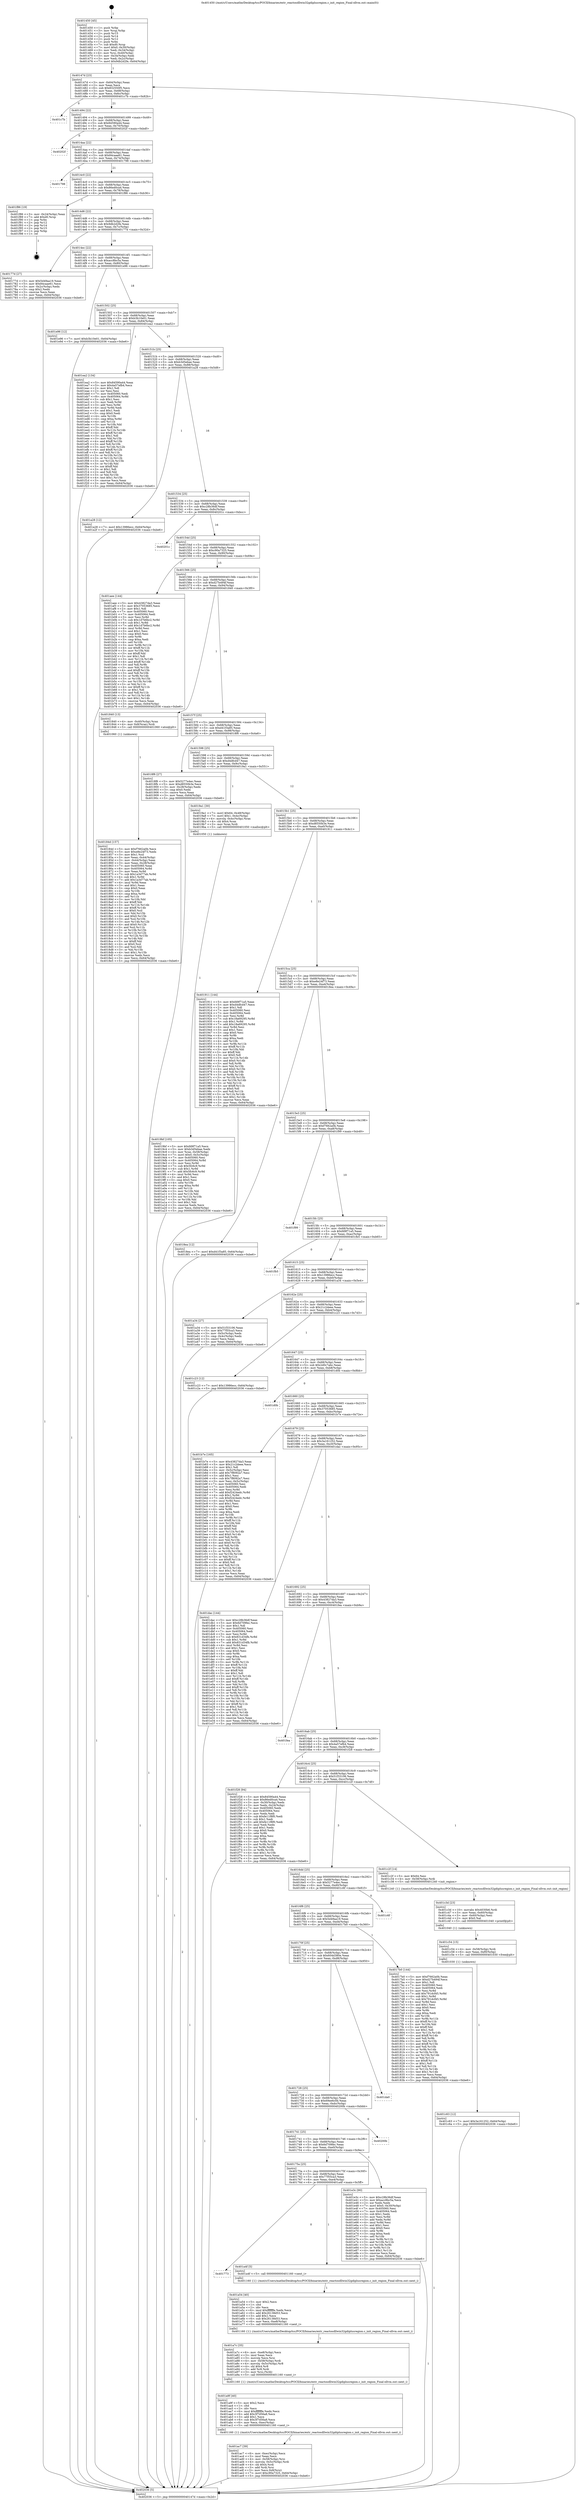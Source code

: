 digraph "0x401450" {
  label = "0x401450 (/mnt/c/Users/mathe/Desktop/tcc/POCII/binaries/extr_reactosdllwin32gdiplusregion.c_init_region_Final-ollvm.out::main(0))"
  labelloc = "t"
  node[shape=record]

  Entry [label="",width=0.3,height=0.3,shape=circle,fillcolor=black,style=filled]
  "0x40147d" [label="{
     0x40147d [23]\l
     | [instrs]\l
     &nbsp;&nbsp;0x40147d \<+3\>: mov -0x64(%rbp),%eax\l
     &nbsp;&nbsp;0x401480 \<+2\>: mov %eax,%ecx\l
     &nbsp;&nbsp;0x401482 \<+6\>: sub $0x832550f5,%ecx\l
     &nbsp;&nbsp;0x401488 \<+3\>: mov %eax,-0x68(%rbp)\l
     &nbsp;&nbsp;0x40148b \<+3\>: mov %ecx,-0x6c(%rbp)\l
     &nbsp;&nbsp;0x40148e \<+6\>: je 0000000000401c7b \<main+0x82b\>\l
  }"]
  "0x401c7b" [label="{
     0x401c7b\l
  }", style=dashed]
  "0x401494" [label="{
     0x401494 [22]\l
     | [instrs]\l
     &nbsp;&nbsp;0x401494 \<+5\>: jmp 0000000000401499 \<main+0x49\>\l
     &nbsp;&nbsp;0x401499 \<+3\>: mov -0x68(%rbp),%eax\l
     &nbsp;&nbsp;0x40149c \<+5\>: sub $0x84590a44,%eax\l
     &nbsp;&nbsp;0x4014a1 \<+3\>: mov %eax,-0x70(%rbp)\l
     &nbsp;&nbsp;0x4014a4 \<+6\>: je 000000000040202f \<main+0xbdf\>\l
  }"]
  Exit [label="",width=0.3,height=0.3,shape=circle,fillcolor=black,style=filled,peripheries=2]
  "0x40202f" [label="{
     0x40202f\l
  }", style=dashed]
  "0x4014aa" [label="{
     0x4014aa [22]\l
     | [instrs]\l
     &nbsp;&nbsp;0x4014aa \<+5\>: jmp 00000000004014af \<main+0x5f\>\l
     &nbsp;&nbsp;0x4014af \<+3\>: mov -0x68(%rbp),%eax\l
     &nbsp;&nbsp;0x4014b2 \<+5\>: sub $0x84caae61,%eax\l
     &nbsp;&nbsp;0x4014b7 \<+3\>: mov %eax,-0x74(%rbp)\l
     &nbsp;&nbsp;0x4014ba \<+6\>: je 0000000000401798 \<main+0x348\>\l
  }"]
  "0x401c63" [label="{
     0x401c63 [12]\l
     | [instrs]\l
     &nbsp;&nbsp;0x401c63 \<+7\>: movl $0x3a161252,-0x64(%rbp)\l
     &nbsp;&nbsp;0x401c6a \<+5\>: jmp 0000000000402036 \<main+0xbe6\>\l
  }"]
  "0x401798" [label="{
     0x401798\l
  }", style=dashed]
  "0x4014c0" [label="{
     0x4014c0 [22]\l
     | [instrs]\l
     &nbsp;&nbsp;0x4014c0 \<+5\>: jmp 00000000004014c5 \<main+0x75\>\l
     &nbsp;&nbsp;0x4014c5 \<+3\>: mov -0x68(%rbp),%eax\l
     &nbsp;&nbsp;0x4014c8 \<+5\>: sub $0x86ed0ca4,%eax\l
     &nbsp;&nbsp;0x4014cd \<+3\>: mov %eax,-0x78(%rbp)\l
     &nbsp;&nbsp;0x4014d0 \<+6\>: je 0000000000401f86 \<main+0xb36\>\l
  }"]
  "0x401c54" [label="{
     0x401c54 [15]\l
     | [instrs]\l
     &nbsp;&nbsp;0x401c54 \<+4\>: mov -0x58(%rbp),%rdi\l
     &nbsp;&nbsp;0x401c58 \<+6\>: mov %eax,-0xf0(%rbp)\l
     &nbsp;&nbsp;0x401c5e \<+5\>: call 0000000000401030 \<free@plt\>\l
     | [calls]\l
     &nbsp;&nbsp;0x401030 \{1\} (unknown)\l
  }"]
  "0x401f86" [label="{
     0x401f86 [19]\l
     | [instrs]\l
     &nbsp;&nbsp;0x401f86 \<+3\>: mov -0x24(%rbp),%eax\l
     &nbsp;&nbsp;0x401f89 \<+7\>: add $0xd0,%rsp\l
     &nbsp;&nbsp;0x401f90 \<+1\>: pop %rbx\l
     &nbsp;&nbsp;0x401f91 \<+2\>: pop %r12\l
     &nbsp;&nbsp;0x401f93 \<+2\>: pop %r14\l
     &nbsp;&nbsp;0x401f95 \<+2\>: pop %r15\l
     &nbsp;&nbsp;0x401f97 \<+1\>: pop %rbp\l
     &nbsp;&nbsp;0x401f98 \<+1\>: ret\l
  }"]
  "0x4014d6" [label="{
     0x4014d6 [22]\l
     | [instrs]\l
     &nbsp;&nbsp;0x4014d6 \<+5\>: jmp 00000000004014db \<main+0x8b\>\l
     &nbsp;&nbsp;0x4014db \<+3\>: mov -0x68(%rbp),%eax\l
     &nbsp;&nbsp;0x4014de \<+5\>: sub $0x9db2d2fe,%eax\l
     &nbsp;&nbsp;0x4014e3 \<+3\>: mov %eax,-0x7c(%rbp)\l
     &nbsp;&nbsp;0x4014e6 \<+6\>: je 000000000040177d \<main+0x32d\>\l
  }"]
  "0x401c3d" [label="{
     0x401c3d [23]\l
     | [instrs]\l
     &nbsp;&nbsp;0x401c3d \<+10\>: movabs $0x4030b6,%rdi\l
     &nbsp;&nbsp;0x401c47 \<+3\>: mov %eax,-0x60(%rbp)\l
     &nbsp;&nbsp;0x401c4a \<+3\>: mov -0x60(%rbp),%esi\l
     &nbsp;&nbsp;0x401c4d \<+2\>: mov $0x0,%al\l
     &nbsp;&nbsp;0x401c4f \<+5\>: call 0000000000401040 \<printf@plt\>\l
     | [calls]\l
     &nbsp;&nbsp;0x401040 \{1\} (unknown)\l
  }"]
  "0x40177d" [label="{
     0x40177d [27]\l
     | [instrs]\l
     &nbsp;&nbsp;0x40177d \<+5\>: mov $0x5d49aa19,%eax\l
     &nbsp;&nbsp;0x401782 \<+5\>: mov $0x84caae61,%ecx\l
     &nbsp;&nbsp;0x401787 \<+3\>: mov -0x2c(%rbp),%edx\l
     &nbsp;&nbsp;0x40178a \<+3\>: cmp $0x2,%edx\l
     &nbsp;&nbsp;0x40178d \<+3\>: cmovne %ecx,%eax\l
     &nbsp;&nbsp;0x401790 \<+3\>: mov %eax,-0x64(%rbp)\l
     &nbsp;&nbsp;0x401793 \<+5\>: jmp 0000000000402036 \<main+0xbe6\>\l
  }"]
  "0x4014ec" [label="{
     0x4014ec [22]\l
     | [instrs]\l
     &nbsp;&nbsp;0x4014ec \<+5\>: jmp 00000000004014f1 \<main+0xa1\>\l
     &nbsp;&nbsp;0x4014f1 \<+3\>: mov -0x68(%rbp),%eax\l
     &nbsp;&nbsp;0x4014f4 \<+5\>: sub $0xacc8bc5a,%eax\l
     &nbsp;&nbsp;0x4014f9 \<+3\>: mov %eax,-0x80(%rbp)\l
     &nbsp;&nbsp;0x4014fc \<+6\>: je 0000000000401e96 \<main+0xa46\>\l
  }"]
  "0x402036" [label="{
     0x402036 [5]\l
     | [instrs]\l
     &nbsp;&nbsp;0x402036 \<+5\>: jmp 000000000040147d \<main+0x2d\>\l
  }"]
  "0x401450" [label="{
     0x401450 [45]\l
     | [instrs]\l
     &nbsp;&nbsp;0x401450 \<+1\>: push %rbp\l
     &nbsp;&nbsp;0x401451 \<+3\>: mov %rsp,%rbp\l
     &nbsp;&nbsp;0x401454 \<+2\>: push %r15\l
     &nbsp;&nbsp;0x401456 \<+2\>: push %r14\l
     &nbsp;&nbsp;0x401458 \<+2\>: push %r12\l
     &nbsp;&nbsp;0x40145a \<+1\>: push %rbx\l
     &nbsp;&nbsp;0x40145b \<+7\>: sub $0xd0,%rsp\l
     &nbsp;&nbsp;0x401462 \<+7\>: movl $0x0,-0x30(%rbp)\l
     &nbsp;&nbsp;0x401469 \<+3\>: mov %edi,-0x34(%rbp)\l
     &nbsp;&nbsp;0x40146c \<+4\>: mov %rsi,-0x40(%rbp)\l
     &nbsp;&nbsp;0x401470 \<+3\>: mov -0x34(%rbp),%edi\l
     &nbsp;&nbsp;0x401473 \<+3\>: mov %edi,-0x2c(%rbp)\l
     &nbsp;&nbsp;0x401476 \<+7\>: movl $0x9db2d2fe,-0x64(%rbp)\l
  }"]
  "0x401ac7" [label="{
     0x401ac7 [39]\l
     | [instrs]\l
     &nbsp;&nbsp;0x401ac7 \<+6\>: mov -0xec(%rbp),%ecx\l
     &nbsp;&nbsp;0x401acd \<+3\>: imul %eax,%ecx\l
     &nbsp;&nbsp;0x401ad0 \<+4\>: mov -0x58(%rbp),%rsi\l
     &nbsp;&nbsp;0x401ad4 \<+4\>: movslq -0x5c(%rbp),%rdi\l
     &nbsp;&nbsp;0x401ad8 \<+4\>: shl $0x4,%rdi\l
     &nbsp;&nbsp;0x401adc \<+3\>: add %rdi,%rsi\l
     &nbsp;&nbsp;0x401adf \<+3\>: mov %ecx,0x8(%rsi)\l
     &nbsp;&nbsp;0x401ae2 \<+7\>: movl $0xc90a7325,-0x64(%rbp)\l
     &nbsp;&nbsp;0x401ae9 \<+5\>: jmp 0000000000402036 \<main+0xbe6\>\l
  }"]
  "0x401e96" [label="{
     0x401e96 [12]\l
     | [instrs]\l
     &nbsp;&nbsp;0x401e96 \<+7\>: movl $0xb3b10e01,-0x64(%rbp)\l
     &nbsp;&nbsp;0x401e9d \<+5\>: jmp 0000000000402036 \<main+0xbe6\>\l
  }"]
  "0x401502" [label="{
     0x401502 [25]\l
     | [instrs]\l
     &nbsp;&nbsp;0x401502 \<+5\>: jmp 0000000000401507 \<main+0xb7\>\l
     &nbsp;&nbsp;0x401507 \<+3\>: mov -0x68(%rbp),%eax\l
     &nbsp;&nbsp;0x40150a \<+5\>: sub $0xb3b10e01,%eax\l
     &nbsp;&nbsp;0x40150f \<+6\>: mov %eax,-0x84(%rbp)\l
     &nbsp;&nbsp;0x401515 \<+6\>: je 0000000000401ea2 \<main+0xa52\>\l
  }"]
  "0x401a9f" [label="{
     0x401a9f [40]\l
     | [instrs]\l
     &nbsp;&nbsp;0x401a9f \<+5\>: mov $0x2,%ecx\l
     &nbsp;&nbsp;0x401aa4 \<+1\>: cltd\l
     &nbsp;&nbsp;0x401aa5 \<+2\>: idiv %ecx\l
     &nbsp;&nbsp;0x401aa7 \<+6\>: imul $0xfffffffe,%edx,%ecx\l
     &nbsp;&nbsp;0x401aad \<+6\>: add $0x3f7d56a8,%ecx\l
     &nbsp;&nbsp;0x401ab3 \<+3\>: add $0x1,%ecx\l
     &nbsp;&nbsp;0x401ab6 \<+6\>: sub $0x3f7d56a8,%ecx\l
     &nbsp;&nbsp;0x401abc \<+6\>: mov %ecx,-0xec(%rbp)\l
     &nbsp;&nbsp;0x401ac2 \<+5\>: call 0000000000401160 \<next_i\>\l
     | [calls]\l
     &nbsp;&nbsp;0x401160 \{1\} (/mnt/c/Users/mathe/Desktop/tcc/POCII/binaries/extr_reactosdllwin32gdiplusregion.c_init_region_Final-ollvm.out::next_i)\l
  }"]
  "0x401ea2" [label="{
     0x401ea2 [134]\l
     | [instrs]\l
     &nbsp;&nbsp;0x401ea2 \<+5\>: mov $0x84590a44,%eax\l
     &nbsp;&nbsp;0x401ea7 \<+5\>: mov $0x4a57efb4,%ecx\l
     &nbsp;&nbsp;0x401eac \<+2\>: mov $0x1,%dl\l
     &nbsp;&nbsp;0x401eae \<+2\>: xor %esi,%esi\l
     &nbsp;&nbsp;0x401eb0 \<+7\>: mov 0x405060,%edi\l
     &nbsp;&nbsp;0x401eb7 \<+8\>: mov 0x405064,%r8d\l
     &nbsp;&nbsp;0x401ebf \<+3\>: sub $0x1,%esi\l
     &nbsp;&nbsp;0x401ec2 \<+3\>: mov %edi,%r9d\l
     &nbsp;&nbsp;0x401ec5 \<+3\>: add %esi,%r9d\l
     &nbsp;&nbsp;0x401ec8 \<+4\>: imul %r9d,%edi\l
     &nbsp;&nbsp;0x401ecc \<+3\>: and $0x1,%edi\l
     &nbsp;&nbsp;0x401ecf \<+3\>: cmp $0x0,%edi\l
     &nbsp;&nbsp;0x401ed2 \<+4\>: sete %r10b\l
     &nbsp;&nbsp;0x401ed6 \<+4\>: cmp $0xa,%r8d\l
     &nbsp;&nbsp;0x401eda \<+4\>: setl %r11b\l
     &nbsp;&nbsp;0x401ede \<+3\>: mov %r10b,%bl\l
     &nbsp;&nbsp;0x401ee1 \<+3\>: xor $0xff,%bl\l
     &nbsp;&nbsp;0x401ee4 \<+3\>: mov %r11b,%r14b\l
     &nbsp;&nbsp;0x401ee7 \<+4\>: xor $0xff,%r14b\l
     &nbsp;&nbsp;0x401eeb \<+3\>: xor $0x1,%dl\l
     &nbsp;&nbsp;0x401eee \<+3\>: mov %bl,%r15b\l
     &nbsp;&nbsp;0x401ef1 \<+4\>: and $0xff,%r15b\l
     &nbsp;&nbsp;0x401ef5 \<+3\>: and %dl,%r10b\l
     &nbsp;&nbsp;0x401ef8 \<+3\>: mov %r14b,%r12b\l
     &nbsp;&nbsp;0x401efb \<+4\>: and $0xff,%r12b\l
     &nbsp;&nbsp;0x401eff \<+3\>: and %dl,%r11b\l
     &nbsp;&nbsp;0x401f02 \<+3\>: or %r10b,%r15b\l
     &nbsp;&nbsp;0x401f05 \<+3\>: or %r11b,%r12b\l
     &nbsp;&nbsp;0x401f08 \<+3\>: xor %r12b,%r15b\l
     &nbsp;&nbsp;0x401f0b \<+3\>: or %r14b,%bl\l
     &nbsp;&nbsp;0x401f0e \<+3\>: xor $0xff,%bl\l
     &nbsp;&nbsp;0x401f11 \<+3\>: or $0x1,%dl\l
     &nbsp;&nbsp;0x401f14 \<+2\>: and %dl,%bl\l
     &nbsp;&nbsp;0x401f16 \<+3\>: or %bl,%r15b\l
     &nbsp;&nbsp;0x401f19 \<+4\>: test $0x1,%r15b\l
     &nbsp;&nbsp;0x401f1d \<+3\>: cmovne %ecx,%eax\l
     &nbsp;&nbsp;0x401f20 \<+3\>: mov %eax,-0x64(%rbp)\l
     &nbsp;&nbsp;0x401f23 \<+5\>: jmp 0000000000402036 \<main+0xbe6\>\l
  }"]
  "0x40151b" [label="{
     0x40151b [25]\l
     | [instrs]\l
     &nbsp;&nbsp;0x40151b \<+5\>: jmp 0000000000401520 \<main+0xd0\>\l
     &nbsp;&nbsp;0x401520 \<+3\>: mov -0x68(%rbp),%eax\l
     &nbsp;&nbsp;0x401523 \<+5\>: sub $0xb3d5ebae,%eax\l
     &nbsp;&nbsp;0x401528 \<+6\>: mov %eax,-0x88(%rbp)\l
     &nbsp;&nbsp;0x40152e \<+6\>: je 0000000000401a28 \<main+0x5d8\>\l
  }"]
  "0x401a7c" [label="{
     0x401a7c [35]\l
     | [instrs]\l
     &nbsp;&nbsp;0x401a7c \<+6\>: mov -0xe8(%rbp),%ecx\l
     &nbsp;&nbsp;0x401a82 \<+3\>: imul %eax,%ecx\l
     &nbsp;&nbsp;0x401a85 \<+3\>: movslq %ecx,%rsi\l
     &nbsp;&nbsp;0x401a88 \<+4\>: mov -0x58(%rbp),%rdi\l
     &nbsp;&nbsp;0x401a8c \<+4\>: movslq -0x5c(%rbp),%r8\l
     &nbsp;&nbsp;0x401a90 \<+4\>: shl $0x4,%r8\l
     &nbsp;&nbsp;0x401a94 \<+3\>: add %r8,%rdi\l
     &nbsp;&nbsp;0x401a97 \<+3\>: mov %rsi,(%rdi)\l
     &nbsp;&nbsp;0x401a9a \<+5\>: call 0000000000401160 \<next_i\>\l
     | [calls]\l
     &nbsp;&nbsp;0x401160 \{1\} (/mnt/c/Users/mathe/Desktop/tcc/POCII/binaries/extr_reactosdllwin32gdiplusregion.c_init_region_Final-ollvm.out::next_i)\l
  }"]
  "0x401a28" [label="{
     0x401a28 [12]\l
     | [instrs]\l
     &nbsp;&nbsp;0x401a28 \<+7\>: movl $0x13986ecc,-0x64(%rbp)\l
     &nbsp;&nbsp;0x401a2f \<+5\>: jmp 0000000000402036 \<main+0xbe6\>\l
  }"]
  "0x401534" [label="{
     0x401534 [25]\l
     | [instrs]\l
     &nbsp;&nbsp;0x401534 \<+5\>: jmp 0000000000401539 \<main+0xe9\>\l
     &nbsp;&nbsp;0x401539 \<+3\>: mov -0x68(%rbp),%eax\l
     &nbsp;&nbsp;0x40153c \<+5\>: sub $0xc28b36df,%eax\l
     &nbsp;&nbsp;0x401541 \<+6\>: mov %eax,-0x8c(%rbp)\l
     &nbsp;&nbsp;0x401547 \<+6\>: je 000000000040201c \<main+0xbcc\>\l
  }"]
  "0x401a54" [label="{
     0x401a54 [40]\l
     | [instrs]\l
     &nbsp;&nbsp;0x401a54 \<+5\>: mov $0x2,%ecx\l
     &nbsp;&nbsp;0x401a59 \<+1\>: cltd\l
     &nbsp;&nbsp;0x401a5a \<+2\>: idiv %ecx\l
     &nbsp;&nbsp;0x401a5c \<+6\>: imul $0xfffffffe,%edx,%ecx\l
     &nbsp;&nbsp;0x401a62 \<+6\>: add $0x26138d53,%ecx\l
     &nbsp;&nbsp;0x401a68 \<+3\>: add $0x1,%ecx\l
     &nbsp;&nbsp;0x401a6b \<+6\>: sub $0x26138d53,%ecx\l
     &nbsp;&nbsp;0x401a71 \<+6\>: mov %ecx,-0xe8(%rbp)\l
     &nbsp;&nbsp;0x401a77 \<+5\>: call 0000000000401160 \<next_i\>\l
     | [calls]\l
     &nbsp;&nbsp;0x401160 \{1\} (/mnt/c/Users/mathe/Desktop/tcc/POCII/binaries/extr_reactosdllwin32gdiplusregion.c_init_region_Final-ollvm.out::next_i)\l
  }"]
  "0x40201c" [label="{
     0x40201c\l
  }", style=dashed]
  "0x40154d" [label="{
     0x40154d [25]\l
     | [instrs]\l
     &nbsp;&nbsp;0x40154d \<+5\>: jmp 0000000000401552 \<main+0x102\>\l
     &nbsp;&nbsp;0x401552 \<+3\>: mov -0x68(%rbp),%eax\l
     &nbsp;&nbsp;0x401555 \<+5\>: sub $0xc90a7325,%eax\l
     &nbsp;&nbsp;0x40155a \<+6\>: mov %eax,-0x90(%rbp)\l
     &nbsp;&nbsp;0x401560 \<+6\>: je 0000000000401aee \<main+0x69e\>\l
  }"]
  "0x401773" [label="{
     0x401773\l
  }", style=dashed]
  "0x401aee" [label="{
     0x401aee [144]\l
     | [instrs]\l
     &nbsp;&nbsp;0x401aee \<+5\>: mov $0x43827da3,%eax\l
     &nbsp;&nbsp;0x401af3 \<+5\>: mov $0x37053685,%ecx\l
     &nbsp;&nbsp;0x401af8 \<+2\>: mov $0x1,%dl\l
     &nbsp;&nbsp;0x401afa \<+7\>: mov 0x405060,%esi\l
     &nbsp;&nbsp;0x401b01 \<+7\>: mov 0x405064,%edi\l
     &nbsp;&nbsp;0x401b08 \<+3\>: mov %esi,%r8d\l
     &nbsp;&nbsp;0x401b0b \<+7\>: sub $0x1d7b6bc2,%r8d\l
     &nbsp;&nbsp;0x401b12 \<+4\>: sub $0x1,%r8d\l
     &nbsp;&nbsp;0x401b16 \<+7\>: add $0x1d7b6bc2,%r8d\l
     &nbsp;&nbsp;0x401b1d \<+4\>: imul %r8d,%esi\l
     &nbsp;&nbsp;0x401b21 \<+3\>: and $0x1,%esi\l
     &nbsp;&nbsp;0x401b24 \<+3\>: cmp $0x0,%esi\l
     &nbsp;&nbsp;0x401b27 \<+4\>: sete %r9b\l
     &nbsp;&nbsp;0x401b2b \<+3\>: cmp $0xa,%edi\l
     &nbsp;&nbsp;0x401b2e \<+4\>: setl %r10b\l
     &nbsp;&nbsp;0x401b32 \<+3\>: mov %r9b,%r11b\l
     &nbsp;&nbsp;0x401b35 \<+4\>: xor $0xff,%r11b\l
     &nbsp;&nbsp;0x401b39 \<+3\>: mov %r10b,%bl\l
     &nbsp;&nbsp;0x401b3c \<+3\>: xor $0xff,%bl\l
     &nbsp;&nbsp;0x401b3f \<+3\>: xor $0x1,%dl\l
     &nbsp;&nbsp;0x401b42 \<+3\>: mov %r11b,%r14b\l
     &nbsp;&nbsp;0x401b45 \<+4\>: and $0xff,%r14b\l
     &nbsp;&nbsp;0x401b49 \<+3\>: and %dl,%r9b\l
     &nbsp;&nbsp;0x401b4c \<+3\>: mov %bl,%r15b\l
     &nbsp;&nbsp;0x401b4f \<+4\>: and $0xff,%r15b\l
     &nbsp;&nbsp;0x401b53 \<+3\>: and %dl,%r10b\l
     &nbsp;&nbsp;0x401b56 \<+3\>: or %r9b,%r14b\l
     &nbsp;&nbsp;0x401b59 \<+3\>: or %r10b,%r15b\l
     &nbsp;&nbsp;0x401b5c \<+3\>: xor %r15b,%r14b\l
     &nbsp;&nbsp;0x401b5f \<+3\>: or %bl,%r11b\l
     &nbsp;&nbsp;0x401b62 \<+4\>: xor $0xff,%r11b\l
     &nbsp;&nbsp;0x401b66 \<+3\>: or $0x1,%dl\l
     &nbsp;&nbsp;0x401b69 \<+3\>: and %dl,%r11b\l
     &nbsp;&nbsp;0x401b6c \<+3\>: or %r11b,%r14b\l
     &nbsp;&nbsp;0x401b6f \<+4\>: test $0x1,%r14b\l
     &nbsp;&nbsp;0x401b73 \<+3\>: cmovne %ecx,%eax\l
     &nbsp;&nbsp;0x401b76 \<+3\>: mov %eax,-0x64(%rbp)\l
     &nbsp;&nbsp;0x401b79 \<+5\>: jmp 0000000000402036 \<main+0xbe6\>\l
  }"]
  "0x401566" [label="{
     0x401566 [25]\l
     | [instrs]\l
     &nbsp;&nbsp;0x401566 \<+5\>: jmp 000000000040156b \<main+0x11b\>\l
     &nbsp;&nbsp;0x40156b \<+3\>: mov -0x68(%rbp),%eax\l
     &nbsp;&nbsp;0x40156e \<+5\>: sub $0xd27b494f,%eax\l
     &nbsp;&nbsp;0x401573 \<+6\>: mov %eax,-0x94(%rbp)\l
     &nbsp;&nbsp;0x401579 \<+6\>: je 0000000000401840 \<main+0x3f0\>\l
  }"]
  "0x401a4f" [label="{
     0x401a4f [5]\l
     | [instrs]\l
     &nbsp;&nbsp;0x401a4f \<+5\>: call 0000000000401160 \<next_i\>\l
     | [calls]\l
     &nbsp;&nbsp;0x401160 \{1\} (/mnt/c/Users/mathe/Desktop/tcc/POCII/binaries/extr_reactosdllwin32gdiplusregion.c_init_region_Final-ollvm.out::next_i)\l
  }"]
  "0x401840" [label="{
     0x401840 [13]\l
     | [instrs]\l
     &nbsp;&nbsp;0x401840 \<+4\>: mov -0x40(%rbp),%rax\l
     &nbsp;&nbsp;0x401844 \<+4\>: mov 0x8(%rax),%rdi\l
     &nbsp;&nbsp;0x401848 \<+5\>: call 0000000000401060 \<atoi@plt\>\l
     | [calls]\l
     &nbsp;&nbsp;0x401060 \{1\} (unknown)\l
  }"]
  "0x40157f" [label="{
     0x40157f [25]\l
     | [instrs]\l
     &nbsp;&nbsp;0x40157f \<+5\>: jmp 0000000000401584 \<main+0x134\>\l
     &nbsp;&nbsp;0x401584 \<+3\>: mov -0x68(%rbp),%eax\l
     &nbsp;&nbsp;0x401587 \<+5\>: sub $0xd41f3a85,%eax\l
     &nbsp;&nbsp;0x40158c \<+6\>: mov %eax,-0x98(%rbp)\l
     &nbsp;&nbsp;0x401592 \<+6\>: je 00000000004018f6 \<main+0x4a6\>\l
  }"]
  "0x40175a" [label="{
     0x40175a [25]\l
     | [instrs]\l
     &nbsp;&nbsp;0x40175a \<+5\>: jmp 000000000040175f \<main+0x30f\>\l
     &nbsp;&nbsp;0x40175f \<+3\>: mov -0x68(%rbp),%eax\l
     &nbsp;&nbsp;0x401762 \<+5\>: sub $0x77f55ca3,%eax\l
     &nbsp;&nbsp;0x401767 \<+6\>: mov %eax,-0xe4(%rbp)\l
     &nbsp;&nbsp;0x40176d \<+6\>: je 0000000000401a4f \<main+0x5ff\>\l
  }"]
  "0x4018f6" [label="{
     0x4018f6 [27]\l
     | [instrs]\l
     &nbsp;&nbsp;0x4018f6 \<+5\>: mov $0x5277e4ec,%eax\l
     &nbsp;&nbsp;0x4018fb \<+5\>: mov $0xd8550b3e,%ecx\l
     &nbsp;&nbsp;0x401900 \<+3\>: mov -0x28(%rbp),%edx\l
     &nbsp;&nbsp;0x401903 \<+3\>: cmp $0x0,%edx\l
     &nbsp;&nbsp;0x401906 \<+3\>: cmove %ecx,%eax\l
     &nbsp;&nbsp;0x401909 \<+3\>: mov %eax,-0x64(%rbp)\l
     &nbsp;&nbsp;0x40190c \<+5\>: jmp 0000000000402036 \<main+0xbe6\>\l
  }"]
  "0x401598" [label="{
     0x401598 [25]\l
     | [instrs]\l
     &nbsp;&nbsp;0x401598 \<+5\>: jmp 000000000040159d \<main+0x14d\>\l
     &nbsp;&nbsp;0x40159d \<+3\>: mov -0x68(%rbp),%eax\l
     &nbsp;&nbsp;0x4015a0 \<+5\>: sub $0xd4dfcd47,%eax\l
     &nbsp;&nbsp;0x4015a5 \<+6\>: mov %eax,-0x9c(%rbp)\l
     &nbsp;&nbsp;0x4015ab \<+6\>: je 00000000004019a1 \<main+0x551\>\l
  }"]
  "0x401e3c" [label="{
     0x401e3c [90]\l
     | [instrs]\l
     &nbsp;&nbsp;0x401e3c \<+5\>: mov $0xc28b36df,%eax\l
     &nbsp;&nbsp;0x401e41 \<+5\>: mov $0xacc8bc5a,%ecx\l
     &nbsp;&nbsp;0x401e46 \<+2\>: xor %edx,%edx\l
     &nbsp;&nbsp;0x401e48 \<+7\>: movl $0x0,-0x30(%rbp)\l
     &nbsp;&nbsp;0x401e4f \<+7\>: mov 0x405060,%esi\l
     &nbsp;&nbsp;0x401e56 \<+7\>: mov 0x405064,%edi\l
     &nbsp;&nbsp;0x401e5d \<+3\>: sub $0x1,%edx\l
     &nbsp;&nbsp;0x401e60 \<+3\>: mov %esi,%r8d\l
     &nbsp;&nbsp;0x401e63 \<+3\>: add %edx,%r8d\l
     &nbsp;&nbsp;0x401e66 \<+4\>: imul %r8d,%esi\l
     &nbsp;&nbsp;0x401e6a \<+3\>: and $0x1,%esi\l
     &nbsp;&nbsp;0x401e6d \<+3\>: cmp $0x0,%esi\l
     &nbsp;&nbsp;0x401e70 \<+4\>: sete %r9b\l
     &nbsp;&nbsp;0x401e74 \<+3\>: cmp $0xa,%edi\l
     &nbsp;&nbsp;0x401e77 \<+4\>: setl %r10b\l
     &nbsp;&nbsp;0x401e7b \<+3\>: mov %r9b,%r11b\l
     &nbsp;&nbsp;0x401e7e \<+3\>: and %r10b,%r11b\l
     &nbsp;&nbsp;0x401e81 \<+3\>: xor %r10b,%r9b\l
     &nbsp;&nbsp;0x401e84 \<+3\>: or %r9b,%r11b\l
     &nbsp;&nbsp;0x401e87 \<+4\>: test $0x1,%r11b\l
     &nbsp;&nbsp;0x401e8b \<+3\>: cmovne %ecx,%eax\l
     &nbsp;&nbsp;0x401e8e \<+3\>: mov %eax,-0x64(%rbp)\l
     &nbsp;&nbsp;0x401e91 \<+5\>: jmp 0000000000402036 \<main+0xbe6\>\l
  }"]
  "0x4019a1" [label="{
     0x4019a1 [30]\l
     | [instrs]\l
     &nbsp;&nbsp;0x4019a1 \<+7\>: movl $0x64,-0x48(%rbp)\l
     &nbsp;&nbsp;0x4019a8 \<+7\>: movl $0x1,-0x4c(%rbp)\l
     &nbsp;&nbsp;0x4019af \<+4\>: movslq -0x4c(%rbp),%rax\l
     &nbsp;&nbsp;0x4019b3 \<+4\>: shl $0x4,%rax\l
     &nbsp;&nbsp;0x4019b7 \<+3\>: mov %rax,%rdi\l
     &nbsp;&nbsp;0x4019ba \<+5\>: call 0000000000401050 \<malloc@plt\>\l
     | [calls]\l
     &nbsp;&nbsp;0x401050 \{1\} (unknown)\l
  }"]
  "0x4015b1" [label="{
     0x4015b1 [25]\l
     | [instrs]\l
     &nbsp;&nbsp;0x4015b1 \<+5\>: jmp 00000000004015b6 \<main+0x166\>\l
     &nbsp;&nbsp;0x4015b6 \<+3\>: mov -0x68(%rbp),%eax\l
     &nbsp;&nbsp;0x4015b9 \<+5\>: sub $0xd8550b3e,%eax\l
     &nbsp;&nbsp;0x4015be \<+6\>: mov %eax,-0xa0(%rbp)\l
     &nbsp;&nbsp;0x4015c4 \<+6\>: je 0000000000401911 \<main+0x4c1\>\l
  }"]
  "0x401741" [label="{
     0x401741 [25]\l
     | [instrs]\l
     &nbsp;&nbsp;0x401741 \<+5\>: jmp 0000000000401746 \<main+0x2f6\>\l
     &nbsp;&nbsp;0x401746 \<+3\>: mov -0x68(%rbp),%eax\l
     &nbsp;&nbsp;0x401749 \<+5\>: sub $0x6d709fec,%eax\l
     &nbsp;&nbsp;0x40174e \<+6\>: mov %eax,-0xe0(%rbp)\l
     &nbsp;&nbsp;0x401754 \<+6\>: je 0000000000401e3c \<main+0x9ec\>\l
  }"]
  "0x401911" [label="{
     0x401911 [144]\l
     | [instrs]\l
     &nbsp;&nbsp;0x401911 \<+5\>: mov $0xfd9f71a5,%eax\l
     &nbsp;&nbsp;0x401916 \<+5\>: mov $0xd4dfcd47,%ecx\l
     &nbsp;&nbsp;0x40191b \<+2\>: mov $0x1,%dl\l
     &nbsp;&nbsp;0x40191d \<+7\>: mov 0x405060,%esi\l
     &nbsp;&nbsp;0x401924 \<+7\>: mov 0x405064,%edi\l
     &nbsp;&nbsp;0x40192b \<+3\>: mov %esi,%r8d\l
     &nbsp;&nbsp;0x40192e \<+7\>: sub $0x18a69295,%r8d\l
     &nbsp;&nbsp;0x401935 \<+4\>: sub $0x1,%r8d\l
     &nbsp;&nbsp;0x401939 \<+7\>: add $0x18a69295,%r8d\l
     &nbsp;&nbsp;0x401940 \<+4\>: imul %r8d,%esi\l
     &nbsp;&nbsp;0x401944 \<+3\>: and $0x1,%esi\l
     &nbsp;&nbsp;0x401947 \<+3\>: cmp $0x0,%esi\l
     &nbsp;&nbsp;0x40194a \<+4\>: sete %r9b\l
     &nbsp;&nbsp;0x40194e \<+3\>: cmp $0xa,%edi\l
     &nbsp;&nbsp;0x401951 \<+4\>: setl %r10b\l
     &nbsp;&nbsp;0x401955 \<+3\>: mov %r9b,%r11b\l
     &nbsp;&nbsp;0x401958 \<+4\>: xor $0xff,%r11b\l
     &nbsp;&nbsp;0x40195c \<+3\>: mov %r10b,%bl\l
     &nbsp;&nbsp;0x40195f \<+3\>: xor $0xff,%bl\l
     &nbsp;&nbsp;0x401962 \<+3\>: xor $0x0,%dl\l
     &nbsp;&nbsp;0x401965 \<+3\>: mov %r11b,%r14b\l
     &nbsp;&nbsp;0x401968 \<+4\>: and $0x0,%r14b\l
     &nbsp;&nbsp;0x40196c \<+3\>: and %dl,%r9b\l
     &nbsp;&nbsp;0x40196f \<+3\>: mov %bl,%r15b\l
     &nbsp;&nbsp;0x401972 \<+4\>: and $0x0,%r15b\l
     &nbsp;&nbsp;0x401976 \<+3\>: and %dl,%r10b\l
     &nbsp;&nbsp;0x401979 \<+3\>: or %r9b,%r14b\l
     &nbsp;&nbsp;0x40197c \<+3\>: or %r10b,%r15b\l
     &nbsp;&nbsp;0x40197f \<+3\>: xor %r15b,%r14b\l
     &nbsp;&nbsp;0x401982 \<+3\>: or %bl,%r11b\l
     &nbsp;&nbsp;0x401985 \<+4\>: xor $0xff,%r11b\l
     &nbsp;&nbsp;0x401989 \<+3\>: or $0x0,%dl\l
     &nbsp;&nbsp;0x40198c \<+3\>: and %dl,%r11b\l
     &nbsp;&nbsp;0x40198f \<+3\>: or %r11b,%r14b\l
     &nbsp;&nbsp;0x401992 \<+4\>: test $0x1,%r14b\l
     &nbsp;&nbsp;0x401996 \<+3\>: cmovne %ecx,%eax\l
     &nbsp;&nbsp;0x401999 \<+3\>: mov %eax,-0x64(%rbp)\l
     &nbsp;&nbsp;0x40199c \<+5\>: jmp 0000000000402036 \<main+0xbe6\>\l
  }"]
  "0x4015ca" [label="{
     0x4015ca [25]\l
     | [instrs]\l
     &nbsp;&nbsp;0x4015ca \<+5\>: jmp 00000000004015cf \<main+0x17f\>\l
     &nbsp;&nbsp;0x4015cf \<+3\>: mov -0x68(%rbp),%eax\l
     &nbsp;&nbsp;0x4015d2 \<+5\>: sub $0xe8e24f73,%eax\l
     &nbsp;&nbsp;0x4015d7 \<+6\>: mov %eax,-0xa4(%rbp)\l
     &nbsp;&nbsp;0x4015dd \<+6\>: je 00000000004018ea \<main+0x49a\>\l
  }"]
  "0x40200b" [label="{
     0x40200b\l
  }", style=dashed]
  "0x4018ea" [label="{
     0x4018ea [12]\l
     | [instrs]\l
     &nbsp;&nbsp;0x4018ea \<+7\>: movl $0xd41f3a85,-0x64(%rbp)\l
     &nbsp;&nbsp;0x4018f1 \<+5\>: jmp 0000000000402036 \<main+0xbe6\>\l
  }"]
  "0x4015e3" [label="{
     0x4015e3 [25]\l
     | [instrs]\l
     &nbsp;&nbsp;0x4015e3 \<+5\>: jmp 00000000004015e8 \<main+0x198\>\l
     &nbsp;&nbsp;0x4015e8 \<+3\>: mov -0x68(%rbp),%eax\l
     &nbsp;&nbsp;0x4015eb \<+5\>: sub $0xf7662a0b,%eax\l
     &nbsp;&nbsp;0x4015f0 \<+6\>: mov %eax,-0xa8(%rbp)\l
     &nbsp;&nbsp;0x4015f6 \<+6\>: je 0000000000401f99 \<main+0xb49\>\l
  }"]
  "0x401728" [label="{
     0x401728 [25]\l
     | [instrs]\l
     &nbsp;&nbsp;0x401728 \<+5\>: jmp 000000000040172d \<main+0x2dd\>\l
     &nbsp;&nbsp;0x40172d \<+3\>: mov -0x68(%rbp),%eax\l
     &nbsp;&nbsp;0x401730 \<+5\>: sub $0x69ee6c0b,%eax\l
     &nbsp;&nbsp;0x401735 \<+6\>: mov %eax,-0xdc(%rbp)\l
     &nbsp;&nbsp;0x40173b \<+6\>: je 000000000040200b \<main+0xbbb\>\l
  }"]
  "0x401f99" [label="{
     0x401f99\l
  }", style=dashed]
  "0x4015fc" [label="{
     0x4015fc [25]\l
     | [instrs]\l
     &nbsp;&nbsp;0x4015fc \<+5\>: jmp 0000000000401601 \<main+0x1b1\>\l
     &nbsp;&nbsp;0x401601 \<+3\>: mov -0x68(%rbp),%eax\l
     &nbsp;&nbsp;0x401604 \<+5\>: sub $0xfd9f71a5,%eax\l
     &nbsp;&nbsp;0x401609 \<+6\>: mov %eax,-0xac(%rbp)\l
     &nbsp;&nbsp;0x40160f \<+6\>: je 0000000000401fb5 \<main+0xb65\>\l
  }"]
  "0x401da0" [label="{
     0x401da0\l
  }", style=dashed]
  "0x401fb5" [label="{
     0x401fb5\l
  }", style=dashed]
  "0x401615" [label="{
     0x401615 [25]\l
     | [instrs]\l
     &nbsp;&nbsp;0x401615 \<+5\>: jmp 000000000040161a \<main+0x1ca\>\l
     &nbsp;&nbsp;0x40161a \<+3\>: mov -0x68(%rbp),%eax\l
     &nbsp;&nbsp;0x40161d \<+5\>: sub $0x13986ecc,%eax\l
     &nbsp;&nbsp;0x401622 \<+6\>: mov %eax,-0xb0(%rbp)\l
     &nbsp;&nbsp;0x401628 \<+6\>: je 0000000000401a34 \<main+0x5e4\>\l
  }"]
  "0x4019bf" [label="{
     0x4019bf [105]\l
     | [instrs]\l
     &nbsp;&nbsp;0x4019bf \<+5\>: mov $0xfd9f71a5,%ecx\l
     &nbsp;&nbsp;0x4019c4 \<+5\>: mov $0xb3d5ebae,%edx\l
     &nbsp;&nbsp;0x4019c9 \<+4\>: mov %rax,-0x58(%rbp)\l
     &nbsp;&nbsp;0x4019cd \<+7\>: movl $0x0,-0x5c(%rbp)\l
     &nbsp;&nbsp;0x4019d4 \<+7\>: mov 0x405060,%esi\l
     &nbsp;&nbsp;0x4019db \<+8\>: mov 0x405064,%r8d\l
     &nbsp;&nbsp;0x4019e3 \<+3\>: mov %esi,%r9d\l
     &nbsp;&nbsp;0x4019e6 \<+7\>: sub $0x5fc6c9,%r9d\l
     &nbsp;&nbsp;0x4019ed \<+4\>: sub $0x1,%r9d\l
     &nbsp;&nbsp;0x4019f1 \<+7\>: add $0x5fc6c9,%r9d\l
     &nbsp;&nbsp;0x4019f8 \<+4\>: imul %r9d,%esi\l
     &nbsp;&nbsp;0x4019fc \<+3\>: and $0x1,%esi\l
     &nbsp;&nbsp;0x4019ff \<+3\>: cmp $0x0,%esi\l
     &nbsp;&nbsp;0x401a02 \<+4\>: sete %r10b\l
     &nbsp;&nbsp;0x401a06 \<+4\>: cmp $0xa,%r8d\l
     &nbsp;&nbsp;0x401a0a \<+4\>: setl %r11b\l
     &nbsp;&nbsp;0x401a0e \<+3\>: mov %r10b,%bl\l
     &nbsp;&nbsp;0x401a11 \<+3\>: and %r11b,%bl\l
     &nbsp;&nbsp;0x401a14 \<+3\>: xor %r11b,%r10b\l
     &nbsp;&nbsp;0x401a17 \<+3\>: or %r10b,%bl\l
     &nbsp;&nbsp;0x401a1a \<+3\>: test $0x1,%bl\l
     &nbsp;&nbsp;0x401a1d \<+3\>: cmovne %edx,%ecx\l
     &nbsp;&nbsp;0x401a20 \<+3\>: mov %ecx,-0x64(%rbp)\l
     &nbsp;&nbsp;0x401a23 \<+5\>: jmp 0000000000402036 \<main+0xbe6\>\l
  }"]
  "0x401a34" [label="{
     0x401a34 [27]\l
     | [instrs]\l
     &nbsp;&nbsp;0x401a34 \<+5\>: mov $0x51f33106,%eax\l
     &nbsp;&nbsp;0x401a39 \<+5\>: mov $0x77f55ca3,%ecx\l
     &nbsp;&nbsp;0x401a3e \<+3\>: mov -0x5c(%rbp),%edx\l
     &nbsp;&nbsp;0x401a41 \<+3\>: cmp -0x4c(%rbp),%edx\l
     &nbsp;&nbsp;0x401a44 \<+3\>: cmovl %ecx,%eax\l
     &nbsp;&nbsp;0x401a47 \<+3\>: mov %eax,-0x64(%rbp)\l
     &nbsp;&nbsp;0x401a4a \<+5\>: jmp 0000000000402036 \<main+0xbe6\>\l
  }"]
  "0x40162e" [label="{
     0x40162e [25]\l
     | [instrs]\l
     &nbsp;&nbsp;0x40162e \<+5\>: jmp 0000000000401633 \<main+0x1e3\>\l
     &nbsp;&nbsp;0x401633 \<+3\>: mov -0x68(%rbp),%eax\l
     &nbsp;&nbsp;0x401636 \<+5\>: sub $0x21c2deee,%eax\l
     &nbsp;&nbsp;0x40163b \<+6\>: mov %eax,-0xb4(%rbp)\l
     &nbsp;&nbsp;0x401641 \<+6\>: je 0000000000401c23 \<main+0x7d3\>\l
  }"]
  "0x40184d" [label="{
     0x40184d [157]\l
     | [instrs]\l
     &nbsp;&nbsp;0x40184d \<+5\>: mov $0xf7662a0b,%ecx\l
     &nbsp;&nbsp;0x401852 \<+5\>: mov $0xe8e24f73,%edx\l
     &nbsp;&nbsp;0x401857 \<+3\>: mov $0x1,%sil\l
     &nbsp;&nbsp;0x40185a \<+3\>: mov %eax,-0x44(%rbp)\l
     &nbsp;&nbsp;0x40185d \<+3\>: mov -0x44(%rbp),%eax\l
     &nbsp;&nbsp;0x401860 \<+3\>: mov %eax,-0x28(%rbp)\l
     &nbsp;&nbsp;0x401863 \<+7\>: mov 0x405060,%eax\l
     &nbsp;&nbsp;0x40186a \<+8\>: mov 0x405064,%r8d\l
     &nbsp;&nbsp;0x401872 \<+3\>: mov %eax,%r9d\l
     &nbsp;&nbsp;0x401875 \<+7\>: sub $0x1a3d77ab,%r9d\l
     &nbsp;&nbsp;0x40187c \<+4\>: sub $0x1,%r9d\l
     &nbsp;&nbsp;0x401880 \<+7\>: add $0x1a3d77ab,%r9d\l
     &nbsp;&nbsp;0x401887 \<+4\>: imul %r9d,%eax\l
     &nbsp;&nbsp;0x40188b \<+3\>: and $0x1,%eax\l
     &nbsp;&nbsp;0x40188e \<+3\>: cmp $0x0,%eax\l
     &nbsp;&nbsp;0x401891 \<+4\>: sete %r10b\l
     &nbsp;&nbsp;0x401895 \<+4\>: cmp $0xa,%r8d\l
     &nbsp;&nbsp;0x401899 \<+4\>: setl %r11b\l
     &nbsp;&nbsp;0x40189d \<+3\>: mov %r10b,%bl\l
     &nbsp;&nbsp;0x4018a0 \<+3\>: xor $0xff,%bl\l
     &nbsp;&nbsp;0x4018a3 \<+3\>: mov %r11b,%r14b\l
     &nbsp;&nbsp;0x4018a6 \<+4\>: xor $0xff,%r14b\l
     &nbsp;&nbsp;0x4018aa \<+4\>: xor $0x0,%sil\l
     &nbsp;&nbsp;0x4018ae \<+3\>: mov %bl,%r15b\l
     &nbsp;&nbsp;0x4018b1 \<+4\>: and $0x0,%r15b\l
     &nbsp;&nbsp;0x4018b5 \<+3\>: and %sil,%r10b\l
     &nbsp;&nbsp;0x4018b8 \<+3\>: mov %r14b,%r12b\l
     &nbsp;&nbsp;0x4018bb \<+4\>: and $0x0,%r12b\l
     &nbsp;&nbsp;0x4018bf \<+3\>: and %sil,%r11b\l
     &nbsp;&nbsp;0x4018c2 \<+3\>: or %r10b,%r15b\l
     &nbsp;&nbsp;0x4018c5 \<+3\>: or %r11b,%r12b\l
     &nbsp;&nbsp;0x4018c8 \<+3\>: xor %r12b,%r15b\l
     &nbsp;&nbsp;0x4018cb \<+3\>: or %r14b,%bl\l
     &nbsp;&nbsp;0x4018ce \<+3\>: xor $0xff,%bl\l
     &nbsp;&nbsp;0x4018d1 \<+4\>: or $0x0,%sil\l
     &nbsp;&nbsp;0x4018d5 \<+3\>: and %sil,%bl\l
     &nbsp;&nbsp;0x4018d8 \<+3\>: or %bl,%r15b\l
     &nbsp;&nbsp;0x4018db \<+4\>: test $0x1,%r15b\l
     &nbsp;&nbsp;0x4018df \<+3\>: cmovne %edx,%ecx\l
     &nbsp;&nbsp;0x4018e2 \<+3\>: mov %ecx,-0x64(%rbp)\l
     &nbsp;&nbsp;0x4018e5 \<+5\>: jmp 0000000000402036 \<main+0xbe6\>\l
  }"]
  "0x401c23" [label="{
     0x401c23 [12]\l
     | [instrs]\l
     &nbsp;&nbsp;0x401c23 \<+7\>: movl $0x13986ecc,-0x64(%rbp)\l
     &nbsp;&nbsp;0x401c2a \<+5\>: jmp 0000000000402036 \<main+0xbe6\>\l
  }"]
  "0x401647" [label="{
     0x401647 [25]\l
     | [instrs]\l
     &nbsp;&nbsp;0x401647 \<+5\>: jmp 000000000040164c \<main+0x1fc\>\l
     &nbsp;&nbsp;0x40164c \<+3\>: mov -0x68(%rbp),%eax\l
     &nbsp;&nbsp;0x40164f \<+5\>: sub $0x2d0c7abc,%eax\l
     &nbsp;&nbsp;0x401654 \<+6\>: mov %eax,-0xb8(%rbp)\l
     &nbsp;&nbsp;0x40165a \<+6\>: je 0000000000401d0b \<main+0x8bb\>\l
  }"]
  "0x40170f" [label="{
     0x40170f [25]\l
     | [instrs]\l
     &nbsp;&nbsp;0x40170f \<+5\>: jmp 0000000000401714 \<main+0x2c4\>\l
     &nbsp;&nbsp;0x401714 \<+3\>: mov -0x68(%rbp),%eax\l
     &nbsp;&nbsp;0x401717 \<+5\>: sub $0x604d380e,%eax\l
     &nbsp;&nbsp;0x40171c \<+6\>: mov %eax,-0xd8(%rbp)\l
     &nbsp;&nbsp;0x401722 \<+6\>: je 0000000000401da0 \<main+0x950\>\l
  }"]
  "0x401d0b" [label="{
     0x401d0b\l
  }", style=dashed]
  "0x401660" [label="{
     0x401660 [25]\l
     | [instrs]\l
     &nbsp;&nbsp;0x401660 \<+5\>: jmp 0000000000401665 \<main+0x215\>\l
     &nbsp;&nbsp;0x401665 \<+3\>: mov -0x68(%rbp),%eax\l
     &nbsp;&nbsp;0x401668 \<+5\>: sub $0x37053685,%eax\l
     &nbsp;&nbsp;0x40166d \<+6\>: mov %eax,-0xbc(%rbp)\l
     &nbsp;&nbsp;0x401673 \<+6\>: je 0000000000401b7e \<main+0x72e\>\l
  }"]
  "0x4017b0" [label="{
     0x4017b0 [144]\l
     | [instrs]\l
     &nbsp;&nbsp;0x4017b0 \<+5\>: mov $0xf7662a0b,%eax\l
     &nbsp;&nbsp;0x4017b5 \<+5\>: mov $0xd27b494f,%ecx\l
     &nbsp;&nbsp;0x4017ba \<+2\>: mov $0x1,%dl\l
     &nbsp;&nbsp;0x4017bc \<+7\>: mov 0x405060,%esi\l
     &nbsp;&nbsp;0x4017c3 \<+7\>: mov 0x405064,%edi\l
     &nbsp;&nbsp;0x4017ca \<+3\>: mov %esi,%r8d\l
     &nbsp;&nbsp;0x4017cd \<+7\>: add $0x791dcf45,%r8d\l
     &nbsp;&nbsp;0x4017d4 \<+4\>: sub $0x1,%r8d\l
     &nbsp;&nbsp;0x4017d8 \<+7\>: sub $0x791dcf45,%r8d\l
     &nbsp;&nbsp;0x4017df \<+4\>: imul %r8d,%esi\l
     &nbsp;&nbsp;0x4017e3 \<+3\>: and $0x1,%esi\l
     &nbsp;&nbsp;0x4017e6 \<+3\>: cmp $0x0,%esi\l
     &nbsp;&nbsp;0x4017e9 \<+4\>: sete %r9b\l
     &nbsp;&nbsp;0x4017ed \<+3\>: cmp $0xa,%edi\l
     &nbsp;&nbsp;0x4017f0 \<+4\>: setl %r10b\l
     &nbsp;&nbsp;0x4017f4 \<+3\>: mov %r9b,%r11b\l
     &nbsp;&nbsp;0x4017f7 \<+4\>: xor $0xff,%r11b\l
     &nbsp;&nbsp;0x4017fb \<+3\>: mov %r10b,%bl\l
     &nbsp;&nbsp;0x4017fe \<+3\>: xor $0xff,%bl\l
     &nbsp;&nbsp;0x401801 \<+3\>: xor $0x1,%dl\l
     &nbsp;&nbsp;0x401804 \<+3\>: mov %r11b,%r14b\l
     &nbsp;&nbsp;0x401807 \<+4\>: and $0xff,%r14b\l
     &nbsp;&nbsp;0x40180b \<+3\>: and %dl,%r9b\l
     &nbsp;&nbsp;0x40180e \<+3\>: mov %bl,%r15b\l
     &nbsp;&nbsp;0x401811 \<+4\>: and $0xff,%r15b\l
     &nbsp;&nbsp;0x401815 \<+3\>: and %dl,%r10b\l
     &nbsp;&nbsp;0x401818 \<+3\>: or %r9b,%r14b\l
     &nbsp;&nbsp;0x40181b \<+3\>: or %r10b,%r15b\l
     &nbsp;&nbsp;0x40181e \<+3\>: xor %r15b,%r14b\l
     &nbsp;&nbsp;0x401821 \<+3\>: or %bl,%r11b\l
     &nbsp;&nbsp;0x401824 \<+4\>: xor $0xff,%r11b\l
     &nbsp;&nbsp;0x401828 \<+3\>: or $0x1,%dl\l
     &nbsp;&nbsp;0x40182b \<+3\>: and %dl,%r11b\l
     &nbsp;&nbsp;0x40182e \<+3\>: or %r11b,%r14b\l
     &nbsp;&nbsp;0x401831 \<+4\>: test $0x1,%r14b\l
     &nbsp;&nbsp;0x401835 \<+3\>: cmovne %ecx,%eax\l
     &nbsp;&nbsp;0x401838 \<+3\>: mov %eax,-0x64(%rbp)\l
     &nbsp;&nbsp;0x40183b \<+5\>: jmp 0000000000402036 \<main+0xbe6\>\l
  }"]
  "0x401b7e" [label="{
     0x401b7e [165]\l
     | [instrs]\l
     &nbsp;&nbsp;0x401b7e \<+5\>: mov $0x43827da3,%eax\l
     &nbsp;&nbsp;0x401b83 \<+5\>: mov $0x21c2deee,%ecx\l
     &nbsp;&nbsp;0x401b88 \<+2\>: mov $0x1,%dl\l
     &nbsp;&nbsp;0x401b8a \<+3\>: mov -0x5c(%rbp),%esi\l
     &nbsp;&nbsp;0x401b8d \<+6\>: add $0x7f8092a7,%esi\l
     &nbsp;&nbsp;0x401b93 \<+3\>: add $0x1,%esi\l
     &nbsp;&nbsp;0x401b96 \<+6\>: sub $0x7f8092a7,%esi\l
     &nbsp;&nbsp;0x401b9c \<+3\>: mov %esi,-0x5c(%rbp)\l
     &nbsp;&nbsp;0x401b9f \<+7\>: mov 0x405060,%esi\l
     &nbsp;&nbsp;0x401ba6 \<+7\>: mov 0x405064,%edi\l
     &nbsp;&nbsp;0x401bad \<+3\>: mov %esi,%r8d\l
     &nbsp;&nbsp;0x401bb0 \<+7\>: add $0xf2424edc,%r8d\l
     &nbsp;&nbsp;0x401bb7 \<+4\>: sub $0x1,%r8d\l
     &nbsp;&nbsp;0x401bbb \<+7\>: sub $0xf2424edc,%r8d\l
     &nbsp;&nbsp;0x401bc2 \<+4\>: imul %r8d,%esi\l
     &nbsp;&nbsp;0x401bc6 \<+3\>: and $0x1,%esi\l
     &nbsp;&nbsp;0x401bc9 \<+3\>: cmp $0x0,%esi\l
     &nbsp;&nbsp;0x401bcc \<+4\>: sete %r9b\l
     &nbsp;&nbsp;0x401bd0 \<+3\>: cmp $0xa,%edi\l
     &nbsp;&nbsp;0x401bd3 \<+4\>: setl %r10b\l
     &nbsp;&nbsp;0x401bd7 \<+3\>: mov %r9b,%r11b\l
     &nbsp;&nbsp;0x401bda \<+4\>: xor $0xff,%r11b\l
     &nbsp;&nbsp;0x401bde \<+3\>: mov %r10b,%bl\l
     &nbsp;&nbsp;0x401be1 \<+3\>: xor $0xff,%bl\l
     &nbsp;&nbsp;0x401be4 \<+3\>: xor $0x0,%dl\l
     &nbsp;&nbsp;0x401be7 \<+3\>: mov %r11b,%r14b\l
     &nbsp;&nbsp;0x401bea \<+4\>: and $0x0,%r14b\l
     &nbsp;&nbsp;0x401bee \<+3\>: and %dl,%r9b\l
     &nbsp;&nbsp;0x401bf1 \<+3\>: mov %bl,%r15b\l
     &nbsp;&nbsp;0x401bf4 \<+4\>: and $0x0,%r15b\l
     &nbsp;&nbsp;0x401bf8 \<+3\>: and %dl,%r10b\l
     &nbsp;&nbsp;0x401bfb \<+3\>: or %r9b,%r14b\l
     &nbsp;&nbsp;0x401bfe \<+3\>: or %r10b,%r15b\l
     &nbsp;&nbsp;0x401c01 \<+3\>: xor %r15b,%r14b\l
     &nbsp;&nbsp;0x401c04 \<+3\>: or %bl,%r11b\l
     &nbsp;&nbsp;0x401c07 \<+4\>: xor $0xff,%r11b\l
     &nbsp;&nbsp;0x401c0b \<+3\>: or $0x0,%dl\l
     &nbsp;&nbsp;0x401c0e \<+3\>: and %dl,%r11b\l
     &nbsp;&nbsp;0x401c11 \<+3\>: or %r11b,%r14b\l
     &nbsp;&nbsp;0x401c14 \<+4\>: test $0x1,%r14b\l
     &nbsp;&nbsp;0x401c18 \<+3\>: cmovne %ecx,%eax\l
     &nbsp;&nbsp;0x401c1b \<+3\>: mov %eax,-0x64(%rbp)\l
     &nbsp;&nbsp;0x401c1e \<+5\>: jmp 0000000000402036 \<main+0xbe6\>\l
  }"]
  "0x401679" [label="{
     0x401679 [25]\l
     | [instrs]\l
     &nbsp;&nbsp;0x401679 \<+5\>: jmp 000000000040167e \<main+0x22e\>\l
     &nbsp;&nbsp;0x40167e \<+3\>: mov -0x68(%rbp),%eax\l
     &nbsp;&nbsp;0x401681 \<+5\>: sub $0x3a161252,%eax\l
     &nbsp;&nbsp;0x401686 \<+6\>: mov %eax,-0xc0(%rbp)\l
     &nbsp;&nbsp;0x40168c \<+6\>: je 0000000000401dac \<main+0x95c\>\l
  }"]
  "0x4016f6" [label="{
     0x4016f6 [25]\l
     | [instrs]\l
     &nbsp;&nbsp;0x4016f6 \<+5\>: jmp 00000000004016fb \<main+0x2ab\>\l
     &nbsp;&nbsp;0x4016fb \<+3\>: mov -0x68(%rbp),%eax\l
     &nbsp;&nbsp;0x4016fe \<+5\>: sub $0x5d49aa19,%eax\l
     &nbsp;&nbsp;0x401703 \<+6\>: mov %eax,-0xd4(%rbp)\l
     &nbsp;&nbsp;0x401709 \<+6\>: je 00000000004017b0 \<main+0x360\>\l
  }"]
  "0x401dac" [label="{
     0x401dac [144]\l
     | [instrs]\l
     &nbsp;&nbsp;0x401dac \<+5\>: mov $0xc28b36df,%eax\l
     &nbsp;&nbsp;0x401db1 \<+5\>: mov $0x6d709fec,%ecx\l
     &nbsp;&nbsp;0x401db6 \<+2\>: mov $0x1,%dl\l
     &nbsp;&nbsp;0x401db8 \<+7\>: mov 0x405060,%esi\l
     &nbsp;&nbsp;0x401dbf \<+7\>: mov 0x405064,%edi\l
     &nbsp;&nbsp;0x401dc6 \<+3\>: mov %esi,%r8d\l
     &nbsp;&nbsp;0x401dc9 \<+7\>: sub $0x831d34fb,%r8d\l
     &nbsp;&nbsp;0x401dd0 \<+4\>: sub $0x1,%r8d\l
     &nbsp;&nbsp;0x401dd4 \<+7\>: add $0x831d34fb,%r8d\l
     &nbsp;&nbsp;0x401ddb \<+4\>: imul %r8d,%esi\l
     &nbsp;&nbsp;0x401ddf \<+3\>: and $0x1,%esi\l
     &nbsp;&nbsp;0x401de2 \<+3\>: cmp $0x0,%esi\l
     &nbsp;&nbsp;0x401de5 \<+4\>: sete %r9b\l
     &nbsp;&nbsp;0x401de9 \<+3\>: cmp $0xa,%edi\l
     &nbsp;&nbsp;0x401dec \<+4\>: setl %r10b\l
     &nbsp;&nbsp;0x401df0 \<+3\>: mov %r9b,%r11b\l
     &nbsp;&nbsp;0x401df3 \<+4\>: xor $0xff,%r11b\l
     &nbsp;&nbsp;0x401df7 \<+3\>: mov %r10b,%bl\l
     &nbsp;&nbsp;0x401dfa \<+3\>: xor $0xff,%bl\l
     &nbsp;&nbsp;0x401dfd \<+3\>: xor $0x1,%dl\l
     &nbsp;&nbsp;0x401e00 \<+3\>: mov %r11b,%r14b\l
     &nbsp;&nbsp;0x401e03 \<+4\>: and $0xff,%r14b\l
     &nbsp;&nbsp;0x401e07 \<+3\>: and %dl,%r9b\l
     &nbsp;&nbsp;0x401e0a \<+3\>: mov %bl,%r15b\l
     &nbsp;&nbsp;0x401e0d \<+4\>: and $0xff,%r15b\l
     &nbsp;&nbsp;0x401e11 \<+3\>: and %dl,%r10b\l
     &nbsp;&nbsp;0x401e14 \<+3\>: or %r9b,%r14b\l
     &nbsp;&nbsp;0x401e17 \<+3\>: or %r10b,%r15b\l
     &nbsp;&nbsp;0x401e1a \<+3\>: xor %r15b,%r14b\l
     &nbsp;&nbsp;0x401e1d \<+3\>: or %bl,%r11b\l
     &nbsp;&nbsp;0x401e20 \<+4\>: xor $0xff,%r11b\l
     &nbsp;&nbsp;0x401e24 \<+3\>: or $0x1,%dl\l
     &nbsp;&nbsp;0x401e27 \<+3\>: and %dl,%r11b\l
     &nbsp;&nbsp;0x401e2a \<+3\>: or %r11b,%r14b\l
     &nbsp;&nbsp;0x401e2d \<+4\>: test $0x1,%r14b\l
     &nbsp;&nbsp;0x401e31 \<+3\>: cmovne %ecx,%eax\l
     &nbsp;&nbsp;0x401e34 \<+3\>: mov %eax,-0x64(%rbp)\l
     &nbsp;&nbsp;0x401e37 \<+5\>: jmp 0000000000402036 \<main+0xbe6\>\l
  }"]
  "0x401692" [label="{
     0x401692 [25]\l
     | [instrs]\l
     &nbsp;&nbsp;0x401692 \<+5\>: jmp 0000000000401697 \<main+0x247\>\l
     &nbsp;&nbsp;0x401697 \<+3\>: mov -0x68(%rbp),%eax\l
     &nbsp;&nbsp;0x40169a \<+5\>: sub $0x43827da3,%eax\l
     &nbsp;&nbsp;0x40169f \<+6\>: mov %eax,-0xc4(%rbp)\l
     &nbsp;&nbsp;0x4016a5 \<+6\>: je 0000000000401fea \<main+0xb9a\>\l
  }"]
  "0x401c6f" [label="{
     0x401c6f\l
  }", style=dashed]
  "0x401fea" [label="{
     0x401fea\l
  }", style=dashed]
  "0x4016ab" [label="{
     0x4016ab [25]\l
     | [instrs]\l
     &nbsp;&nbsp;0x4016ab \<+5\>: jmp 00000000004016b0 \<main+0x260\>\l
     &nbsp;&nbsp;0x4016b0 \<+3\>: mov -0x68(%rbp),%eax\l
     &nbsp;&nbsp;0x4016b3 \<+5\>: sub $0x4a57efb4,%eax\l
     &nbsp;&nbsp;0x4016b8 \<+6\>: mov %eax,-0xc8(%rbp)\l
     &nbsp;&nbsp;0x4016be \<+6\>: je 0000000000401f28 \<main+0xad8\>\l
  }"]
  "0x4016dd" [label="{
     0x4016dd [25]\l
     | [instrs]\l
     &nbsp;&nbsp;0x4016dd \<+5\>: jmp 00000000004016e2 \<main+0x292\>\l
     &nbsp;&nbsp;0x4016e2 \<+3\>: mov -0x68(%rbp),%eax\l
     &nbsp;&nbsp;0x4016e5 \<+5\>: sub $0x5277e4ec,%eax\l
     &nbsp;&nbsp;0x4016ea \<+6\>: mov %eax,-0xd0(%rbp)\l
     &nbsp;&nbsp;0x4016f0 \<+6\>: je 0000000000401c6f \<main+0x81f\>\l
  }"]
  "0x401f28" [label="{
     0x401f28 [94]\l
     | [instrs]\l
     &nbsp;&nbsp;0x401f28 \<+5\>: mov $0x84590a44,%eax\l
     &nbsp;&nbsp;0x401f2d \<+5\>: mov $0x86ed0ca4,%ecx\l
     &nbsp;&nbsp;0x401f32 \<+3\>: mov -0x30(%rbp),%edx\l
     &nbsp;&nbsp;0x401f35 \<+3\>: mov %edx,-0x24(%rbp)\l
     &nbsp;&nbsp;0x401f38 \<+7\>: mov 0x405060,%edx\l
     &nbsp;&nbsp;0x401f3f \<+7\>: mov 0x405064,%esi\l
     &nbsp;&nbsp;0x401f46 \<+2\>: mov %edx,%edi\l
     &nbsp;&nbsp;0x401f48 \<+6\>: sub $0xfe11f8f0,%edi\l
     &nbsp;&nbsp;0x401f4e \<+3\>: sub $0x1,%edi\l
     &nbsp;&nbsp;0x401f51 \<+6\>: add $0xfe11f8f0,%edi\l
     &nbsp;&nbsp;0x401f57 \<+3\>: imul %edi,%edx\l
     &nbsp;&nbsp;0x401f5a \<+3\>: and $0x1,%edx\l
     &nbsp;&nbsp;0x401f5d \<+3\>: cmp $0x0,%edx\l
     &nbsp;&nbsp;0x401f60 \<+4\>: sete %r8b\l
     &nbsp;&nbsp;0x401f64 \<+3\>: cmp $0xa,%esi\l
     &nbsp;&nbsp;0x401f67 \<+4\>: setl %r9b\l
     &nbsp;&nbsp;0x401f6b \<+3\>: mov %r8b,%r10b\l
     &nbsp;&nbsp;0x401f6e \<+3\>: and %r9b,%r10b\l
     &nbsp;&nbsp;0x401f71 \<+3\>: xor %r9b,%r8b\l
     &nbsp;&nbsp;0x401f74 \<+3\>: or %r8b,%r10b\l
     &nbsp;&nbsp;0x401f77 \<+4\>: test $0x1,%r10b\l
     &nbsp;&nbsp;0x401f7b \<+3\>: cmovne %ecx,%eax\l
     &nbsp;&nbsp;0x401f7e \<+3\>: mov %eax,-0x64(%rbp)\l
     &nbsp;&nbsp;0x401f81 \<+5\>: jmp 0000000000402036 \<main+0xbe6\>\l
  }"]
  "0x4016c4" [label="{
     0x4016c4 [25]\l
     | [instrs]\l
     &nbsp;&nbsp;0x4016c4 \<+5\>: jmp 00000000004016c9 \<main+0x279\>\l
     &nbsp;&nbsp;0x4016c9 \<+3\>: mov -0x68(%rbp),%eax\l
     &nbsp;&nbsp;0x4016cc \<+5\>: sub $0x51f33106,%eax\l
     &nbsp;&nbsp;0x4016d1 \<+6\>: mov %eax,-0xcc(%rbp)\l
     &nbsp;&nbsp;0x4016d7 \<+6\>: je 0000000000401c2f \<main+0x7df\>\l
  }"]
  "0x401c2f" [label="{
     0x401c2f [14]\l
     | [instrs]\l
     &nbsp;&nbsp;0x401c2f \<+5\>: mov $0x64,%esi\l
     &nbsp;&nbsp;0x401c34 \<+4\>: mov -0x58(%rbp),%rdi\l
     &nbsp;&nbsp;0x401c38 \<+5\>: call 0000000000401240 \<init_region\>\l
     | [calls]\l
     &nbsp;&nbsp;0x401240 \{1\} (/mnt/c/Users/mathe/Desktop/tcc/POCII/binaries/extr_reactosdllwin32gdiplusregion.c_init_region_Final-ollvm.out::init_region)\l
  }"]
  Entry -> "0x401450" [label=" 1"]
  "0x40147d" -> "0x401c7b" [label=" 0"]
  "0x40147d" -> "0x401494" [label=" 21"]
  "0x401f86" -> Exit [label=" 1"]
  "0x401494" -> "0x40202f" [label=" 0"]
  "0x401494" -> "0x4014aa" [label=" 21"]
  "0x401f28" -> "0x402036" [label=" 1"]
  "0x4014aa" -> "0x401798" [label=" 0"]
  "0x4014aa" -> "0x4014c0" [label=" 21"]
  "0x401ea2" -> "0x402036" [label=" 1"]
  "0x4014c0" -> "0x401f86" [label=" 1"]
  "0x4014c0" -> "0x4014d6" [label=" 20"]
  "0x401e96" -> "0x402036" [label=" 1"]
  "0x4014d6" -> "0x40177d" [label=" 1"]
  "0x4014d6" -> "0x4014ec" [label=" 19"]
  "0x40177d" -> "0x402036" [label=" 1"]
  "0x401450" -> "0x40147d" [label=" 1"]
  "0x402036" -> "0x40147d" [label=" 20"]
  "0x401e3c" -> "0x402036" [label=" 1"]
  "0x4014ec" -> "0x401e96" [label=" 1"]
  "0x4014ec" -> "0x401502" [label=" 18"]
  "0x401dac" -> "0x402036" [label=" 1"]
  "0x401502" -> "0x401ea2" [label=" 1"]
  "0x401502" -> "0x40151b" [label=" 17"]
  "0x401c63" -> "0x402036" [label=" 1"]
  "0x40151b" -> "0x401a28" [label=" 1"]
  "0x40151b" -> "0x401534" [label=" 16"]
  "0x401c54" -> "0x401c63" [label=" 1"]
  "0x401534" -> "0x40201c" [label=" 0"]
  "0x401534" -> "0x40154d" [label=" 16"]
  "0x401c3d" -> "0x401c54" [label=" 1"]
  "0x40154d" -> "0x401aee" [label=" 1"]
  "0x40154d" -> "0x401566" [label=" 15"]
  "0x401c2f" -> "0x401c3d" [label=" 1"]
  "0x401566" -> "0x401840" [label=" 1"]
  "0x401566" -> "0x40157f" [label=" 14"]
  "0x401c23" -> "0x402036" [label=" 1"]
  "0x40157f" -> "0x4018f6" [label=" 1"]
  "0x40157f" -> "0x401598" [label=" 13"]
  "0x401aee" -> "0x402036" [label=" 1"]
  "0x401598" -> "0x4019a1" [label=" 1"]
  "0x401598" -> "0x4015b1" [label=" 12"]
  "0x401ac7" -> "0x402036" [label=" 1"]
  "0x4015b1" -> "0x401911" [label=" 1"]
  "0x4015b1" -> "0x4015ca" [label=" 11"]
  "0x401a7c" -> "0x401a9f" [label=" 1"]
  "0x4015ca" -> "0x4018ea" [label=" 1"]
  "0x4015ca" -> "0x4015e3" [label=" 10"]
  "0x401a54" -> "0x401a7c" [label=" 1"]
  "0x4015e3" -> "0x401f99" [label=" 0"]
  "0x4015e3" -> "0x4015fc" [label=" 10"]
  "0x40175a" -> "0x401773" [label=" 0"]
  "0x4015fc" -> "0x401fb5" [label=" 0"]
  "0x4015fc" -> "0x401615" [label=" 10"]
  "0x40175a" -> "0x401a4f" [label=" 1"]
  "0x401615" -> "0x401a34" [label=" 2"]
  "0x401615" -> "0x40162e" [label=" 8"]
  "0x401741" -> "0x40175a" [label=" 1"]
  "0x40162e" -> "0x401c23" [label=" 1"]
  "0x40162e" -> "0x401647" [label=" 7"]
  "0x401741" -> "0x401e3c" [label=" 1"]
  "0x401647" -> "0x401d0b" [label=" 0"]
  "0x401647" -> "0x401660" [label=" 7"]
  "0x401a9f" -> "0x401ac7" [label=" 1"]
  "0x401660" -> "0x401b7e" [label=" 1"]
  "0x401660" -> "0x401679" [label=" 6"]
  "0x401728" -> "0x401741" [label=" 2"]
  "0x401679" -> "0x401dac" [label=" 1"]
  "0x401679" -> "0x401692" [label=" 5"]
  "0x401a4f" -> "0x401a54" [label=" 1"]
  "0x401692" -> "0x401fea" [label=" 0"]
  "0x401692" -> "0x4016ab" [label=" 5"]
  "0x40170f" -> "0x401728" [label=" 2"]
  "0x4016ab" -> "0x401f28" [label=" 1"]
  "0x4016ab" -> "0x4016c4" [label=" 4"]
  "0x401b7e" -> "0x402036" [label=" 1"]
  "0x4016c4" -> "0x401c2f" [label=" 1"]
  "0x4016c4" -> "0x4016dd" [label=" 3"]
  "0x40170f" -> "0x401da0" [label=" 0"]
  "0x4016dd" -> "0x401c6f" [label=" 0"]
  "0x4016dd" -> "0x4016f6" [label=" 3"]
  "0x401728" -> "0x40200b" [label=" 0"]
  "0x4016f6" -> "0x4017b0" [label=" 1"]
  "0x4016f6" -> "0x40170f" [label=" 2"]
  "0x4017b0" -> "0x402036" [label=" 1"]
  "0x401840" -> "0x40184d" [label=" 1"]
  "0x40184d" -> "0x402036" [label=" 1"]
  "0x4018ea" -> "0x402036" [label=" 1"]
  "0x4018f6" -> "0x402036" [label=" 1"]
  "0x401911" -> "0x402036" [label=" 1"]
  "0x4019a1" -> "0x4019bf" [label=" 1"]
  "0x4019bf" -> "0x402036" [label=" 1"]
  "0x401a28" -> "0x402036" [label=" 1"]
  "0x401a34" -> "0x402036" [label=" 2"]
}
